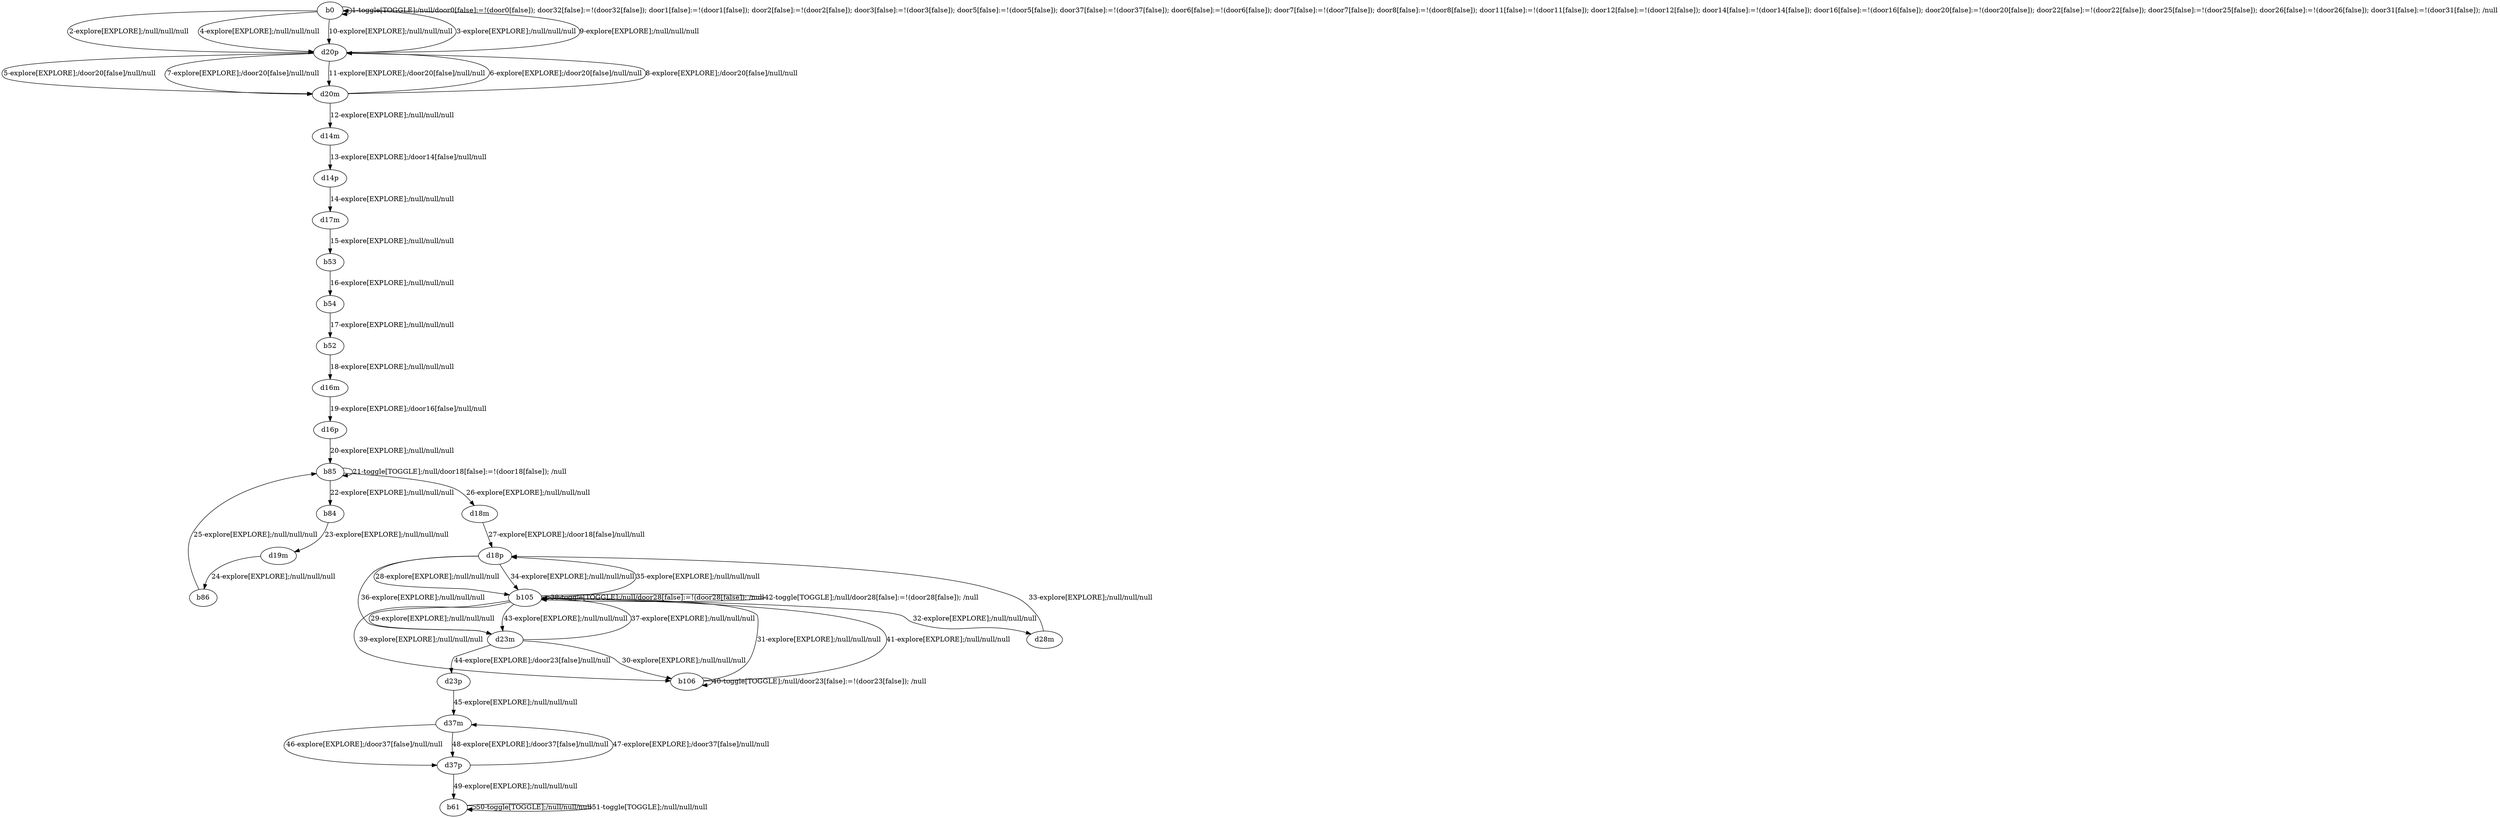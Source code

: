 # Total number of goals covered by this test: 1
# b61 --> b61

digraph g {
"b0" -> "b0" [label = "1-toggle[TOGGLE];/null/door0[false]:=!(door0[false]); door32[false]:=!(door32[false]); door1[false]:=!(door1[false]); door2[false]:=!(door2[false]); door3[false]:=!(door3[false]); door5[false]:=!(door5[false]); door37[false]:=!(door37[false]); door6[false]:=!(door6[false]); door7[false]:=!(door7[false]); door8[false]:=!(door8[false]); door11[false]:=!(door11[false]); door12[false]:=!(door12[false]); door14[false]:=!(door14[false]); door16[false]:=!(door16[false]); door20[false]:=!(door20[false]); door22[false]:=!(door22[false]); door25[false]:=!(door25[false]); door26[false]:=!(door26[false]); door31[false]:=!(door31[false]); /null"];
"b0" -> "d20p" [label = "2-explore[EXPLORE];/null/null/null"];
"d20p" -> "b0" [label = "3-explore[EXPLORE];/null/null/null"];
"b0" -> "d20p" [label = "4-explore[EXPLORE];/null/null/null"];
"d20p" -> "d20m" [label = "5-explore[EXPLORE];/door20[false]/null/null"];
"d20m" -> "d20p" [label = "6-explore[EXPLORE];/door20[false]/null/null"];
"d20p" -> "d20m" [label = "7-explore[EXPLORE];/door20[false]/null/null"];
"d20m" -> "d20p" [label = "8-explore[EXPLORE];/door20[false]/null/null"];
"d20p" -> "b0" [label = "9-explore[EXPLORE];/null/null/null"];
"b0" -> "d20p" [label = "10-explore[EXPLORE];/null/null/null"];
"d20p" -> "d20m" [label = "11-explore[EXPLORE];/door20[false]/null/null"];
"d20m" -> "d14m" [label = "12-explore[EXPLORE];/null/null/null"];
"d14m" -> "d14p" [label = "13-explore[EXPLORE];/door14[false]/null/null"];
"d14p" -> "d17m" [label = "14-explore[EXPLORE];/null/null/null"];
"d17m" -> "b53" [label = "15-explore[EXPLORE];/null/null/null"];
"b53" -> "b54" [label = "16-explore[EXPLORE];/null/null/null"];
"b54" -> "b52" [label = "17-explore[EXPLORE];/null/null/null"];
"b52" -> "d16m" [label = "18-explore[EXPLORE];/null/null/null"];
"d16m" -> "d16p" [label = "19-explore[EXPLORE];/door16[false]/null/null"];
"d16p" -> "b85" [label = "20-explore[EXPLORE];/null/null/null"];
"b85" -> "b85" [label = "21-toggle[TOGGLE];/null/door18[false]:=!(door18[false]); /null"];
"b85" -> "b84" [label = "22-explore[EXPLORE];/null/null/null"];
"b84" -> "d19m" [label = "23-explore[EXPLORE];/null/null/null"];
"d19m" -> "b86" [label = "24-explore[EXPLORE];/null/null/null"];
"b86" -> "b85" [label = "25-explore[EXPLORE];/null/null/null"];
"b85" -> "d18m" [label = "26-explore[EXPLORE];/null/null/null"];
"d18m" -> "d18p" [label = "27-explore[EXPLORE];/door18[false]/null/null"];
"d18p" -> "b105" [label = "28-explore[EXPLORE];/null/null/null"];
"b105" -> "d23m" [label = "29-explore[EXPLORE];/null/null/null"];
"d23m" -> "b106" [label = "30-explore[EXPLORE];/null/null/null"];
"b106" -> "b105" [label = "31-explore[EXPLORE];/null/null/null"];
"b105" -> "d28m" [label = "32-explore[EXPLORE];/null/null/null"];
"d28m" -> "d18p" [label = "33-explore[EXPLORE];/null/null/null"];
"d18p" -> "b105" [label = "34-explore[EXPLORE];/null/null/null"];
"b105" -> "d18p" [label = "35-explore[EXPLORE];/null/null/null"];
"d18p" -> "d23m" [label = "36-explore[EXPLORE];/null/null/null"];
"d23m" -> "b105" [label = "37-explore[EXPLORE];/null/null/null"];
"b105" -> "b105" [label = "38-toggle[TOGGLE];/null/door28[false]:=!(door28[false]); /null"];
"b105" -> "b106" [label = "39-explore[EXPLORE];/null/null/null"];
"b106" -> "b106" [label = "40-toggle[TOGGLE];/null/door23[false]:=!(door23[false]); /null"];
"b106" -> "b105" [label = "41-explore[EXPLORE];/null/null/null"];
"b105" -> "b105" [label = "42-toggle[TOGGLE];/null/door28[false]:=!(door28[false]); /null"];
"b105" -> "d23m" [label = "43-explore[EXPLORE];/null/null/null"];
"d23m" -> "d23p" [label = "44-explore[EXPLORE];/door23[false]/null/null"];
"d23p" -> "d37m" [label = "45-explore[EXPLORE];/null/null/null"];
"d37m" -> "d37p" [label = "46-explore[EXPLORE];/door37[false]/null/null"];
"d37p" -> "d37m" [label = "47-explore[EXPLORE];/door37[false]/null/null"];
"d37m" -> "d37p" [label = "48-explore[EXPLORE];/door37[false]/null/null"];
"d37p" -> "b61" [label = "49-explore[EXPLORE];/null/null/null"];
"b61" -> "b61" [label = "50-toggle[TOGGLE];/null/null/null"];
"b61" -> "b61" [label = "51-toggle[TOGGLE];/null/null/null"];
}